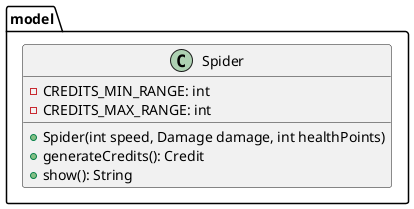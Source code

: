 @startuml
'https://plantuml.com/class-diagram

package model {
    class Spider {
        - CREDITS_MIN_RANGE: int
        - CREDITS_MAX_RANGE: int

        + Spider(int speed, Damage damage, int healthPoints)
        + generateCredits(): Credit
        + show(): String
    }
}

@enduml